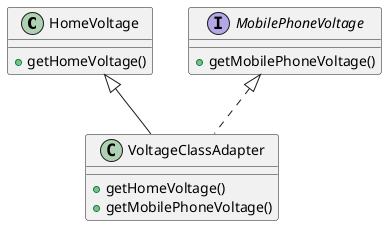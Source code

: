 @startuml

class HomeVoltage{
    + getHomeVoltage()
}
interface MobilePhoneVoltage{
    + getMobilePhoneVoltage()
}
class VoltageClassAdapter{
    + getHomeVoltage()
    + getMobilePhoneVoltage()
}
HomeVoltage <|-- VoltageClassAdapter
MobilePhoneVoltage <|.. VoltageClassAdapter
@enduml